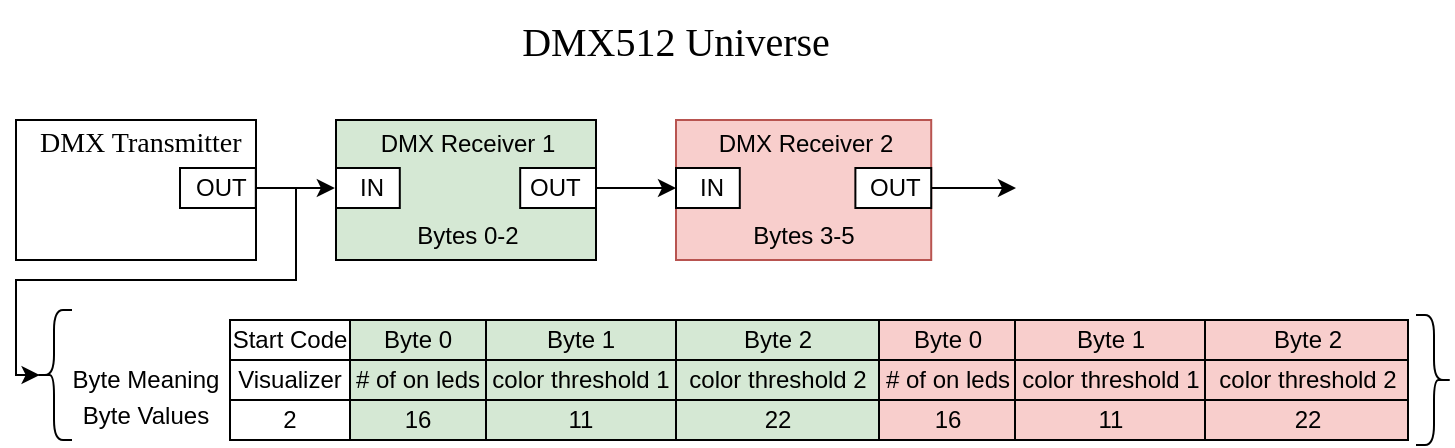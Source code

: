 <mxfile version="21.7.1" type="github">
  <diagram name="Page-1" id="shF8shhkMKsd_J-aFrly">
    <mxGraphModel dx="1185" dy="637" grid="1" gridSize="10" guides="1" tooltips="1" connect="1" arrows="1" fold="1" page="1" pageScale="1" pageWidth="850" pageHeight="1100" math="0" shadow="0">
      <root>
        <mxCell id="0" />
        <mxCell id="1" parent="0" />
        <mxCell id="lNHIe1rahEr5vsZYYmyg-2" value="&lt;font data-font-src=&quot;https://fonts.googleapis.com/css?family=Calibri&quot; face=&quot;Calibri&quot; style=&quot;font-size: 20px;&quot;&gt;DMX512 Universe&lt;/font&gt;" style="text;html=1;strokeColor=none;fillColor=none;align=center;verticalAlign=middle;whiteSpace=wrap;rounded=0;" parent="1" vertex="1">
          <mxGeometry x="315" y="210" width="170" height="40" as="geometry" />
        </mxCell>
        <mxCell id="lNHIe1rahEr5vsZYYmyg-68" value="" style="group" parent="1" vertex="1" connectable="0">
          <mxGeometry x="230" y="270" width="131" height="70" as="geometry" />
        </mxCell>
        <mxCell id="lNHIe1rahEr5vsZYYmyg-8" value="" style="rounded=0;whiteSpace=wrap;html=1;fillColor=#d5e8d4;strokeColor=default;" parent="lNHIe1rahEr5vsZYYmyg-68" vertex="1">
          <mxGeometry width="130" height="70" as="geometry" />
        </mxCell>
        <mxCell id="lNHIe1rahEr5vsZYYmyg-20" value="&lt;div align=&quot;center&quot;&gt;DMX Receiver 1&lt;br&gt;&lt;/div&gt;" style="text;whiteSpace=wrap;html=1;align=center;" parent="lNHIe1rahEr5vsZYYmyg-68" vertex="1">
          <mxGeometry x="1" y="-2" width="130" height="22" as="geometry" />
        </mxCell>
        <mxCell id="lNHIe1rahEr5vsZYYmyg-39" value="" style="group" parent="lNHIe1rahEr5vsZYYmyg-68" vertex="1" connectable="0">
          <mxGeometry y="20" width="31.902" height="24" as="geometry" />
        </mxCell>
        <mxCell id="lNHIe1rahEr5vsZYYmyg-66" value="" style="group" parent="lNHIe1rahEr5vsZYYmyg-39" vertex="1" connectable="0">
          <mxGeometry width="31.902" height="24" as="geometry" />
        </mxCell>
        <mxCell id="lNHIe1rahEr5vsZYYmyg-9" value="" style="rounded=0;whiteSpace=wrap;html=1;" parent="lNHIe1rahEr5vsZYYmyg-66" vertex="1">
          <mxGeometry y="4" width="31.902" height="20" as="geometry" />
        </mxCell>
        <mxCell id="lNHIe1rahEr5vsZYYmyg-13" value="&lt;div align=&quot;justify&quot;&gt;IN&lt;/div&gt;" style="text;whiteSpace=wrap;html=1;" parent="lNHIe1rahEr5vsZYYmyg-66" vertex="1">
          <mxGeometry x="9.571" width="15.951" height="20" as="geometry" />
        </mxCell>
        <mxCell id="lNHIe1rahEr5vsZYYmyg-31" value="" style="rounded=0;whiteSpace=wrap;html=1;" parent="lNHIe1rahEr5vsZYYmyg-68" vertex="1">
          <mxGeometry x="92.093" y="24" width="37.91" height="20" as="geometry" />
        </mxCell>
        <mxCell id="hq53a7k9uLLdRGu1v-rV-1" value="Bytes 0-2" style="text;whiteSpace=wrap;html=1;align=center;" parent="lNHIe1rahEr5vsZYYmyg-68" vertex="1">
          <mxGeometry x="1" y="44" width="130" height="22" as="geometry" />
        </mxCell>
        <mxCell id="lNHIe1rahEr5vsZYYmyg-113" style="edgeStyle=orthogonalEdgeStyle;rounded=0;orthogonalLoop=1;jettySize=auto;html=1;exitX=1;exitY=0.5;exitDx=0;exitDy=0;entryX=0;entryY=0.5;entryDx=0;entryDy=0;" parent="1" source="lNHIe1rahEr5vsZYYmyg-31" target="lNHIe1rahEr5vsZYYmyg-128" edge="1">
          <mxGeometry relative="1" as="geometry">
            <mxPoint x="410" y="304" as="targetPoint" />
          </mxGeometry>
        </mxCell>
        <mxCell id="lNHIe1rahEr5vsZYYmyg-120" value="" style="group" parent="1" vertex="1" connectable="0">
          <mxGeometry x="400" y="270" width="130" height="70" as="geometry" />
        </mxCell>
        <mxCell id="lNHIe1rahEr5vsZYYmyg-121" value="" style="rounded=0;whiteSpace=wrap;html=1;fillColor=#f8cecc;strokeColor=#b85450;" parent="lNHIe1rahEr5vsZYYmyg-120" vertex="1">
          <mxGeometry width="127.607" height="70" as="geometry" />
        </mxCell>
        <mxCell id="lNHIe1rahEr5vsZYYmyg-122" value="&lt;div align=&quot;center&quot;&gt;DMX Receiver 2&lt;br&gt;&lt;/div&gt;" style="text;whiteSpace=wrap;html=1;align=center;" parent="lNHIe1rahEr5vsZYYmyg-120" vertex="1">
          <mxGeometry y="-2" width="130" height="22" as="geometry" />
        </mxCell>
        <mxCell id="lNHIe1rahEr5vsZYYmyg-123" value="" style="group" parent="lNHIe1rahEr5vsZYYmyg-120" vertex="1" connectable="0">
          <mxGeometry x="99.693" y="20" width="30.307" height="24" as="geometry" />
        </mxCell>
        <mxCell id="lNHIe1rahEr5vsZYYmyg-124" value="" style="rounded=0;whiteSpace=wrap;html=1;" parent="lNHIe1rahEr5vsZYYmyg-123" vertex="1">
          <mxGeometry x="-10" y="4" width="37.91" height="20" as="geometry" />
        </mxCell>
        <mxCell id="lNHIe1rahEr5vsZYYmyg-125" value="&lt;div align=&quot;justify&quot;&gt;OUT&lt;/div&gt;" style="text;whiteSpace=wrap;html=1;" parent="lNHIe1rahEr5vsZYYmyg-123" vertex="1">
          <mxGeometry x="-5" width="27.91" height="10" as="geometry" />
        </mxCell>
        <mxCell id="lNHIe1rahEr5vsZYYmyg-126" value="" style="group" parent="lNHIe1rahEr5vsZYYmyg-120" vertex="1" connectable="0">
          <mxGeometry y="20" width="31.902" height="24" as="geometry" />
        </mxCell>
        <mxCell id="lNHIe1rahEr5vsZYYmyg-127" value="" style="group" parent="lNHIe1rahEr5vsZYYmyg-126" vertex="1" connectable="0">
          <mxGeometry width="31.902" height="24" as="geometry" />
        </mxCell>
        <mxCell id="lNHIe1rahEr5vsZYYmyg-128" value="" style="rounded=0;whiteSpace=wrap;html=1;" parent="lNHIe1rahEr5vsZYYmyg-127" vertex="1">
          <mxGeometry y="4" width="31.902" height="20" as="geometry" />
        </mxCell>
        <mxCell id="lNHIe1rahEr5vsZYYmyg-129" value="&lt;div align=&quot;justify&quot;&gt;IN&lt;/div&gt;" style="text;whiteSpace=wrap;html=1;" parent="lNHIe1rahEr5vsZYYmyg-127" vertex="1">
          <mxGeometry x="9.571" width="15.951" height="20" as="geometry" />
        </mxCell>
        <mxCell id="hq53a7k9uLLdRGu1v-rV-2" value="Bytes 3-5" style="text;whiteSpace=wrap;html=1;align=center;" parent="lNHIe1rahEr5vsZYYmyg-120" vertex="1">
          <mxGeometry x="-1.2" y="44" width="130" height="22" as="geometry" />
        </mxCell>
        <mxCell id="lNHIe1rahEr5vsZYYmyg-140" style="edgeStyle=orthogonalEdgeStyle;rounded=0;orthogonalLoop=1;jettySize=auto;html=1;exitX=1;exitY=0.5;exitDx=0;exitDy=0;entryX=0;entryY=0.5;entryDx=0;entryDy=0;" parent="1" source="lNHIe1rahEr5vsZYYmyg-124" edge="1">
          <mxGeometry relative="1" as="geometry">
            <mxPoint x="570" y="304" as="targetPoint" />
          </mxGeometry>
        </mxCell>
        <mxCell id="lNHIe1rahEr5vsZYYmyg-141" value="" style="group" parent="1" vertex="1" connectable="0">
          <mxGeometry x="70" y="270" width="157.913" height="70" as="geometry" />
        </mxCell>
        <mxCell id="lNHIe1rahEr5vsZYYmyg-4" value="" style="rounded=0;whiteSpace=wrap;html=1;" parent="lNHIe1rahEr5vsZYYmyg-141" vertex="1">
          <mxGeometry width="120" height="70" as="geometry" />
        </mxCell>
        <mxCell id="lNHIe1rahEr5vsZYYmyg-145" value="" style="rounded=0;whiteSpace=wrap;html=1;" parent="lNHIe1rahEr5vsZYYmyg-141" vertex="1">
          <mxGeometry x="82.003" y="24" width="37.91" height="20" as="geometry" />
        </mxCell>
        <mxCell id="lNHIe1rahEr5vsZYYmyg-29" value="" style="group" parent="lNHIe1rahEr5vsZYYmyg-141" vertex="1" connectable="0">
          <mxGeometry x="85" y="20" width="38" height="30" as="geometry" />
        </mxCell>
        <mxCell id="lNHIe1rahEr5vsZYYmyg-17" value="&lt;div align=&quot;justify&quot;&gt;OUT&lt;/div&gt;" style="text;whiteSpace=wrap;html=1;" parent="lNHIe1rahEr5vsZYYmyg-29" vertex="1">
          <mxGeometry x="3" width="35" height="20" as="geometry" />
        </mxCell>
        <mxCell id="lNHIe1rahEr5vsZYYmyg-37" style="edgeStyle=orthogonalEdgeStyle;rounded=0;orthogonalLoop=1;jettySize=auto;html=1;exitX=0.5;exitY=1;exitDx=0;exitDy=0;" parent="lNHIe1rahEr5vsZYYmyg-29" source="lNHIe1rahEr5vsZYYmyg-17" target="lNHIe1rahEr5vsZYYmyg-17" edge="1">
          <mxGeometry relative="1" as="geometry" />
        </mxCell>
        <mxCell id="lNHIe1rahEr5vsZYYmyg-142" value="&lt;div align=&quot;justify&quot;&gt;OUT&lt;/div&gt;" style="text;whiteSpace=wrap;html=1;" parent="1" vertex="1">
          <mxGeometry x="324.693" y="290" width="27.91" height="10" as="geometry" />
        </mxCell>
        <mxCell id="lNHIe1rahEr5vsZYYmyg-146" style="edgeStyle=orthogonalEdgeStyle;rounded=0;orthogonalLoop=1;jettySize=auto;html=1;exitX=1;exitY=0.5;exitDx=0;exitDy=0;entryX=-0.018;entryY=0.501;entryDx=0;entryDy=0;entryPerimeter=0;" parent="1" source="lNHIe1rahEr5vsZYYmyg-145" target="lNHIe1rahEr5vsZYYmyg-9" edge="1">
          <mxGeometry relative="1" as="geometry" />
        </mxCell>
        <mxCell id="lNHIe1rahEr5vsZYYmyg-147" value="" style="shape=curlyBracket;whiteSpace=wrap;html=1;rounded=1;labelPosition=left;verticalLabelPosition=middle;align=right;verticalAlign=middle;size=0.5;" parent="1" vertex="1">
          <mxGeometry x="80" y="365" width="18" height="65" as="geometry" />
        </mxCell>
        <mxCell id="lNHIe1rahEr5vsZYYmyg-148" style="edgeStyle=orthogonalEdgeStyle;rounded=0;orthogonalLoop=1;jettySize=auto;html=1;exitX=1;exitY=0.5;exitDx=0;exitDy=0;entryX=0.1;entryY=0.5;entryDx=0;entryDy=0;entryPerimeter=0;" parent="1" source="lNHIe1rahEr5vsZYYmyg-145" target="lNHIe1rahEr5vsZYYmyg-147" edge="1">
          <mxGeometry relative="1" as="geometry">
            <Array as="points">
              <mxPoint x="210" y="304" />
              <mxPoint x="210" y="350" />
              <mxPoint x="70" y="350" />
              <mxPoint x="70" y="398" />
            </Array>
          </mxGeometry>
        </mxCell>
        <mxCell id="lNHIe1rahEr5vsZYYmyg-149" value="Start Code" style="rounded=0;whiteSpace=wrap;html=1;" parent="1" vertex="1">
          <mxGeometry x="177" y="370" width="60" height="20" as="geometry" />
        </mxCell>
        <mxCell id="lNHIe1rahEr5vsZYYmyg-150" value="Byte 0" style="rounded=0;whiteSpace=wrap;html=1;fillColor=#d5e8d4;strokeColor=#000000;" parent="1" vertex="1">
          <mxGeometry x="237" y="370" width="68" height="20" as="geometry" />
        </mxCell>
        <mxCell id="lNHIe1rahEr5vsZYYmyg-151" value="Byte 1" style="rounded=0;whiteSpace=wrap;html=1;fillColor=#d5e8d4;strokeColor=#000000;" parent="1" vertex="1">
          <mxGeometry x="305" y="370" width="95" height="20" as="geometry" />
        </mxCell>
        <mxCell id="lNHIe1rahEr5vsZYYmyg-152" value="Byte 2" style="rounded=0;whiteSpace=wrap;html=1;fillColor=#d5e8d4;strokeColor=#000000;" parent="1" vertex="1">
          <mxGeometry x="400" y="370" width="101.5" height="20" as="geometry" />
        </mxCell>
        <mxCell id="lNHIe1rahEr5vsZYYmyg-19" value="&lt;div style=&quot;font-size: 14px;&quot; align=&quot;center&quot;&gt;&lt;font face=&quot;Calibri&quot; data-font-src=&quot;https://fonts.googleapis.com/css?family=Calibri&quot; style=&quot;font-size: 14px;&quot;&gt;DMX Transmitter&lt;/font&gt;&lt;/div&gt;" style="text;whiteSpace=wrap;html=1;" parent="1" vertex="1">
          <mxGeometry x="80" y="266" width="105" height="60" as="geometry" />
        </mxCell>
        <mxCell id="hq53a7k9uLLdRGu1v-rV-19" value="Visualizer" style="rounded=0;whiteSpace=wrap;html=1;" parent="1" vertex="1">
          <mxGeometry x="177" y="390" width="60" height="20" as="geometry" />
        </mxCell>
        <mxCell id="hq53a7k9uLLdRGu1v-rV-20" value="# of on leds" style="rounded=0;whiteSpace=wrap;html=1;fillColor=#d5e8d4;strokeColor=#000000;" parent="1" vertex="1">
          <mxGeometry x="237" y="390" width="68" height="20" as="geometry" />
        </mxCell>
        <mxCell id="hq53a7k9uLLdRGu1v-rV-21" value="color threshold 1" style="rounded=0;whiteSpace=wrap;html=1;fillColor=#d5e8d4;strokeColor=#000000;" parent="1" vertex="1">
          <mxGeometry x="305" y="390" width="95" height="20" as="geometry" />
        </mxCell>
        <mxCell id="hq53a7k9uLLdRGu1v-rV-22" value="color threshold 2" style="rounded=0;whiteSpace=wrap;html=1;fillColor=#d5e8d4;strokeColor=#000000;" parent="1" vertex="1">
          <mxGeometry x="400" y="390" width="101.5" height="20" as="geometry" />
        </mxCell>
        <mxCell id="hq53a7k9uLLdRGu1v-rV-29" value="2" style="rounded=0;whiteSpace=wrap;html=1;" parent="1" vertex="1">
          <mxGeometry x="177" y="410" width="60" height="20" as="geometry" />
        </mxCell>
        <mxCell id="hq53a7k9uLLdRGu1v-rV-30" value="16" style="rounded=0;whiteSpace=wrap;html=1;fillColor=#d5e8d4;strokeColor=#000000;" parent="1" vertex="1">
          <mxGeometry x="237" y="410" width="68" height="20" as="geometry" />
        </mxCell>
        <mxCell id="hq53a7k9uLLdRGu1v-rV-31" value="11" style="rounded=0;whiteSpace=wrap;html=1;fillColor=#d5e8d4;strokeColor=#000000;" parent="1" vertex="1">
          <mxGeometry x="305" y="410" width="95" height="20" as="geometry" />
        </mxCell>
        <mxCell id="hq53a7k9uLLdRGu1v-rV-32" value="22" style="rounded=0;whiteSpace=wrap;html=1;fillColor=#d5e8d4;strokeColor=#000000;" parent="1" vertex="1">
          <mxGeometry x="400" y="410" width="101.5" height="20" as="geometry" />
        </mxCell>
        <mxCell id="hq53a7k9uLLdRGu1v-rV-41" value="Byte Meaning" style="text;html=1;strokeColor=none;fillColor=none;align=center;verticalAlign=middle;whiteSpace=wrap;rounded=0;" parent="1" vertex="1">
          <mxGeometry x="85" y="392.5" width="100" height="15" as="geometry" />
        </mxCell>
        <mxCell id="hq53a7k9uLLdRGu1v-rV-42" value="Byte Values" style="text;html=1;strokeColor=none;fillColor=none;align=center;verticalAlign=middle;whiteSpace=wrap;rounded=0;" parent="1" vertex="1">
          <mxGeometry x="85" y="410" width="100" height="15" as="geometry" />
        </mxCell>
        <mxCell id="K1xRb-kiVbMolPLDV2YE-1" value="Byte 0" style="rounded=0;whiteSpace=wrap;html=1;fillColor=#f8cecc;strokeColor=#000000;" vertex="1" parent="1">
          <mxGeometry x="501.5" y="370" width="68" height="20" as="geometry" />
        </mxCell>
        <mxCell id="K1xRb-kiVbMolPLDV2YE-2" value="Byte 1" style="rounded=0;whiteSpace=wrap;html=1;fillColor=#f8cecc;strokeColor=#000000;" vertex="1" parent="1">
          <mxGeometry x="569.5" y="370" width="95" height="20" as="geometry" />
        </mxCell>
        <mxCell id="K1xRb-kiVbMolPLDV2YE-3" value="Byte 2" style="rounded=0;whiteSpace=wrap;html=1;fillColor=#f8cecc;strokeColor=#000000;" vertex="1" parent="1">
          <mxGeometry x="664.5" y="370" width="101.5" height="20" as="geometry" />
        </mxCell>
        <mxCell id="K1xRb-kiVbMolPLDV2YE-4" value="# of on leds" style="rounded=0;whiteSpace=wrap;html=1;fillColor=#f8cecc;strokeColor=#000000;" vertex="1" parent="1">
          <mxGeometry x="501.5" y="390" width="68" height="20" as="geometry" />
        </mxCell>
        <mxCell id="K1xRb-kiVbMolPLDV2YE-5" value="color threshold 1" style="rounded=0;whiteSpace=wrap;html=1;fillColor=#f8cecc;strokeColor=#000000;" vertex="1" parent="1">
          <mxGeometry x="569.5" y="390" width="95" height="20" as="geometry" />
        </mxCell>
        <mxCell id="K1xRb-kiVbMolPLDV2YE-6" value="color threshold 2" style="rounded=0;whiteSpace=wrap;html=1;fillColor=#f8cecc;strokeColor=#000000;" vertex="1" parent="1">
          <mxGeometry x="664.5" y="390" width="101.5" height="20" as="geometry" />
        </mxCell>
        <mxCell id="K1xRb-kiVbMolPLDV2YE-7" value="16" style="rounded=0;whiteSpace=wrap;html=1;fillColor=#f8cecc;strokeColor=#000000;" vertex="1" parent="1">
          <mxGeometry x="501.5" y="410" width="68" height="20" as="geometry" />
        </mxCell>
        <mxCell id="K1xRb-kiVbMolPLDV2YE-8" value="11" style="rounded=0;whiteSpace=wrap;html=1;fillColor=#f8cecc;strokeColor=#000000;" vertex="1" parent="1">
          <mxGeometry x="569.5" y="410" width="95" height="20" as="geometry" />
        </mxCell>
        <mxCell id="K1xRb-kiVbMolPLDV2YE-9" value="22" style="rounded=0;whiteSpace=wrap;html=1;fillColor=#f8cecc;strokeColor=#000000;" vertex="1" parent="1">
          <mxGeometry x="664.5" y="410" width="101.5" height="20" as="geometry" />
        </mxCell>
        <mxCell id="K1xRb-kiVbMolPLDV2YE-12" value="" style="shape=curlyBracket;whiteSpace=wrap;html=1;rounded=1;flipH=1;labelPosition=right;verticalLabelPosition=middle;align=left;verticalAlign=middle;size=0.5;" vertex="1" parent="1">
          <mxGeometry x="770" y="367.5" width="18" height="65" as="geometry" />
        </mxCell>
      </root>
    </mxGraphModel>
  </diagram>
</mxfile>
